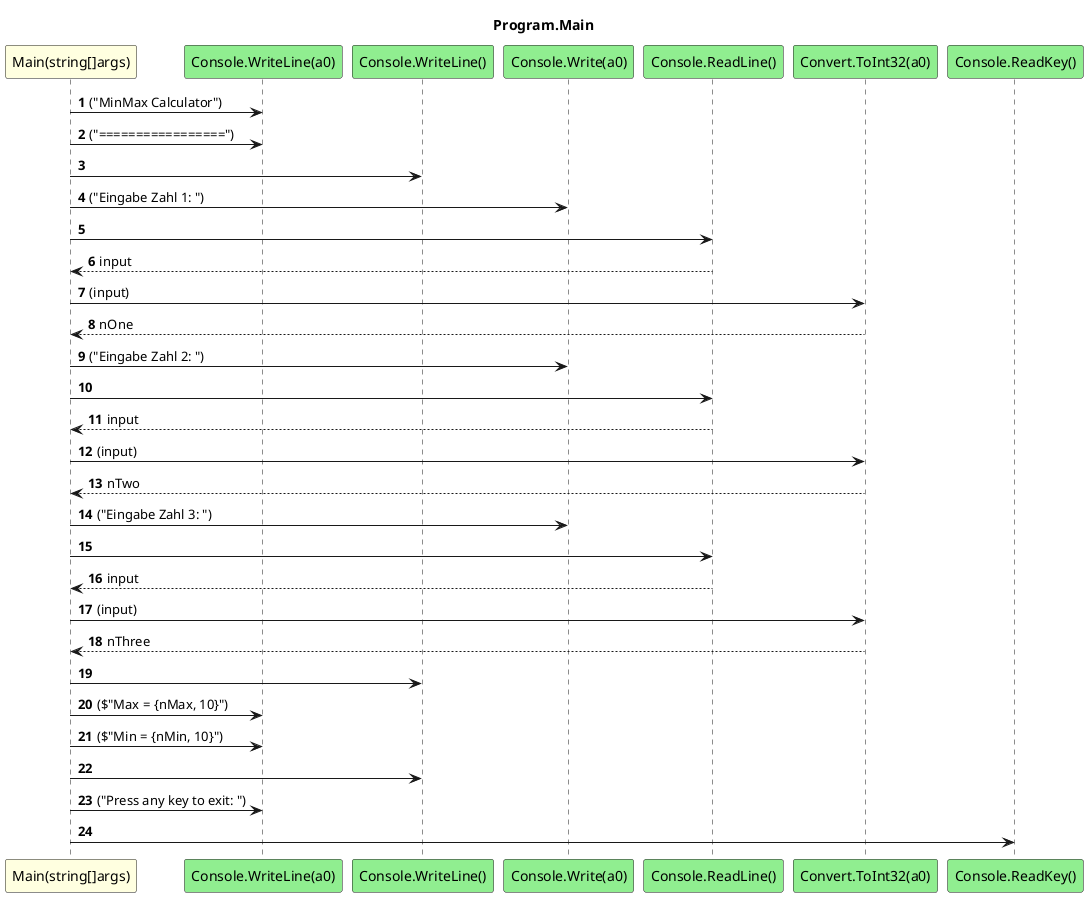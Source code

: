 @startuml Program.Main
title Program.Main
participant "Main(string[]args)" as Main_p0 #LightYellow
participant "Console.WriteLine(a0)" as Console_WriteLine_a0 #LightGreen
participant "Console.WriteLine()" as Console_WriteLine #LightGreen
participant "Console.Write(a0)" as Console_Write_a0 #LightGreen
participant "Console.ReadLine()" as Console_ReadLine #LightGreen
participant "Convert.ToInt32(a0)" as Convert_ToInt32_a0 #LightGreen
participant "Console.ReadKey()" as Console_ReadKey #LightGreen
autonumber
Main_p0 -> Console_WriteLine_a0 : ("MinMax Calculator")
Main_p0 -> Console_WriteLine_a0 : ("=================")
Main_p0 -> Console_WriteLine
Main_p0 -> Console_Write_a0 : ("Eingabe Zahl 1: ")
Main_p0 -> Console_ReadLine
Console_ReadLine --> Main_p0 : input
Main_p0 -> Convert_ToInt32_a0 : (input)
Convert_ToInt32_a0 --> Main_p0 : nOne
Main_p0 -> Console_Write_a0 : ("Eingabe Zahl 2: ")
Main_p0 -> Console_ReadLine
Console_ReadLine --> Main_p0 : input
Main_p0 -> Convert_ToInt32_a0 : (input)
Convert_ToInt32_a0 --> Main_p0 : nTwo
Main_p0 -> Console_Write_a0 : ("Eingabe Zahl 3: ")
Main_p0 -> Console_ReadLine
Console_ReadLine --> Main_p0 : input
Main_p0 -> Convert_ToInt32_a0 : (input)
Convert_ToInt32_a0 --> Main_p0 : nThree
Main_p0 -> Console_WriteLine
Main_p0 -> Console_WriteLine_a0 : ($"Max = {nMax, 10}")
Main_p0 -> Console_WriteLine_a0 : ($"Min = {nMin, 10}")
Main_p0 -> Console_WriteLine
Main_p0 -> Console_WriteLine_a0 : ("Press any key to exit: ")
Main_p0 -> Console_ReadKey
@enduml
